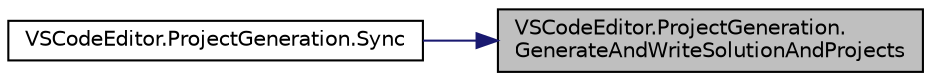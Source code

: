 digraph "VSCodeEditor.ProjectGeneration.GenerateAndWriteSolutionAndProjects"
{
 // LATEX_PDF_SIZE
  edge [fontname="Helvetica",fontsize="10",labelfontname="Helvetica",labelfontsize="10"];
  node [fontname="Helvetica",fontsize="10",shape=record];
  rankdir="RL";
  Node1 [label="VSCodeEditor.ProjectGeneration.\lGenerateAndWriteSolutionAndProjects",height=0.2,width=0.4,color="black", fillcolor="grey75", style="filled", fontcolor="black",tooltip=" "];
  Node1 -> Node2 [dir="back",color="midnightblue",fontsize="10",style="solid",fontname="Helvetica"];
  Node2 [label="VSCodeEditor.ProjectGeneration.Sync",height=0.2,width=0.4,color="black", fillcolor="white", style="filled",URL="$class_v_s_code_editor_1_1_project_generation.html#a0b027bde77c5135f4bfdea3bf19b1a00",tooltip=" "];
}
